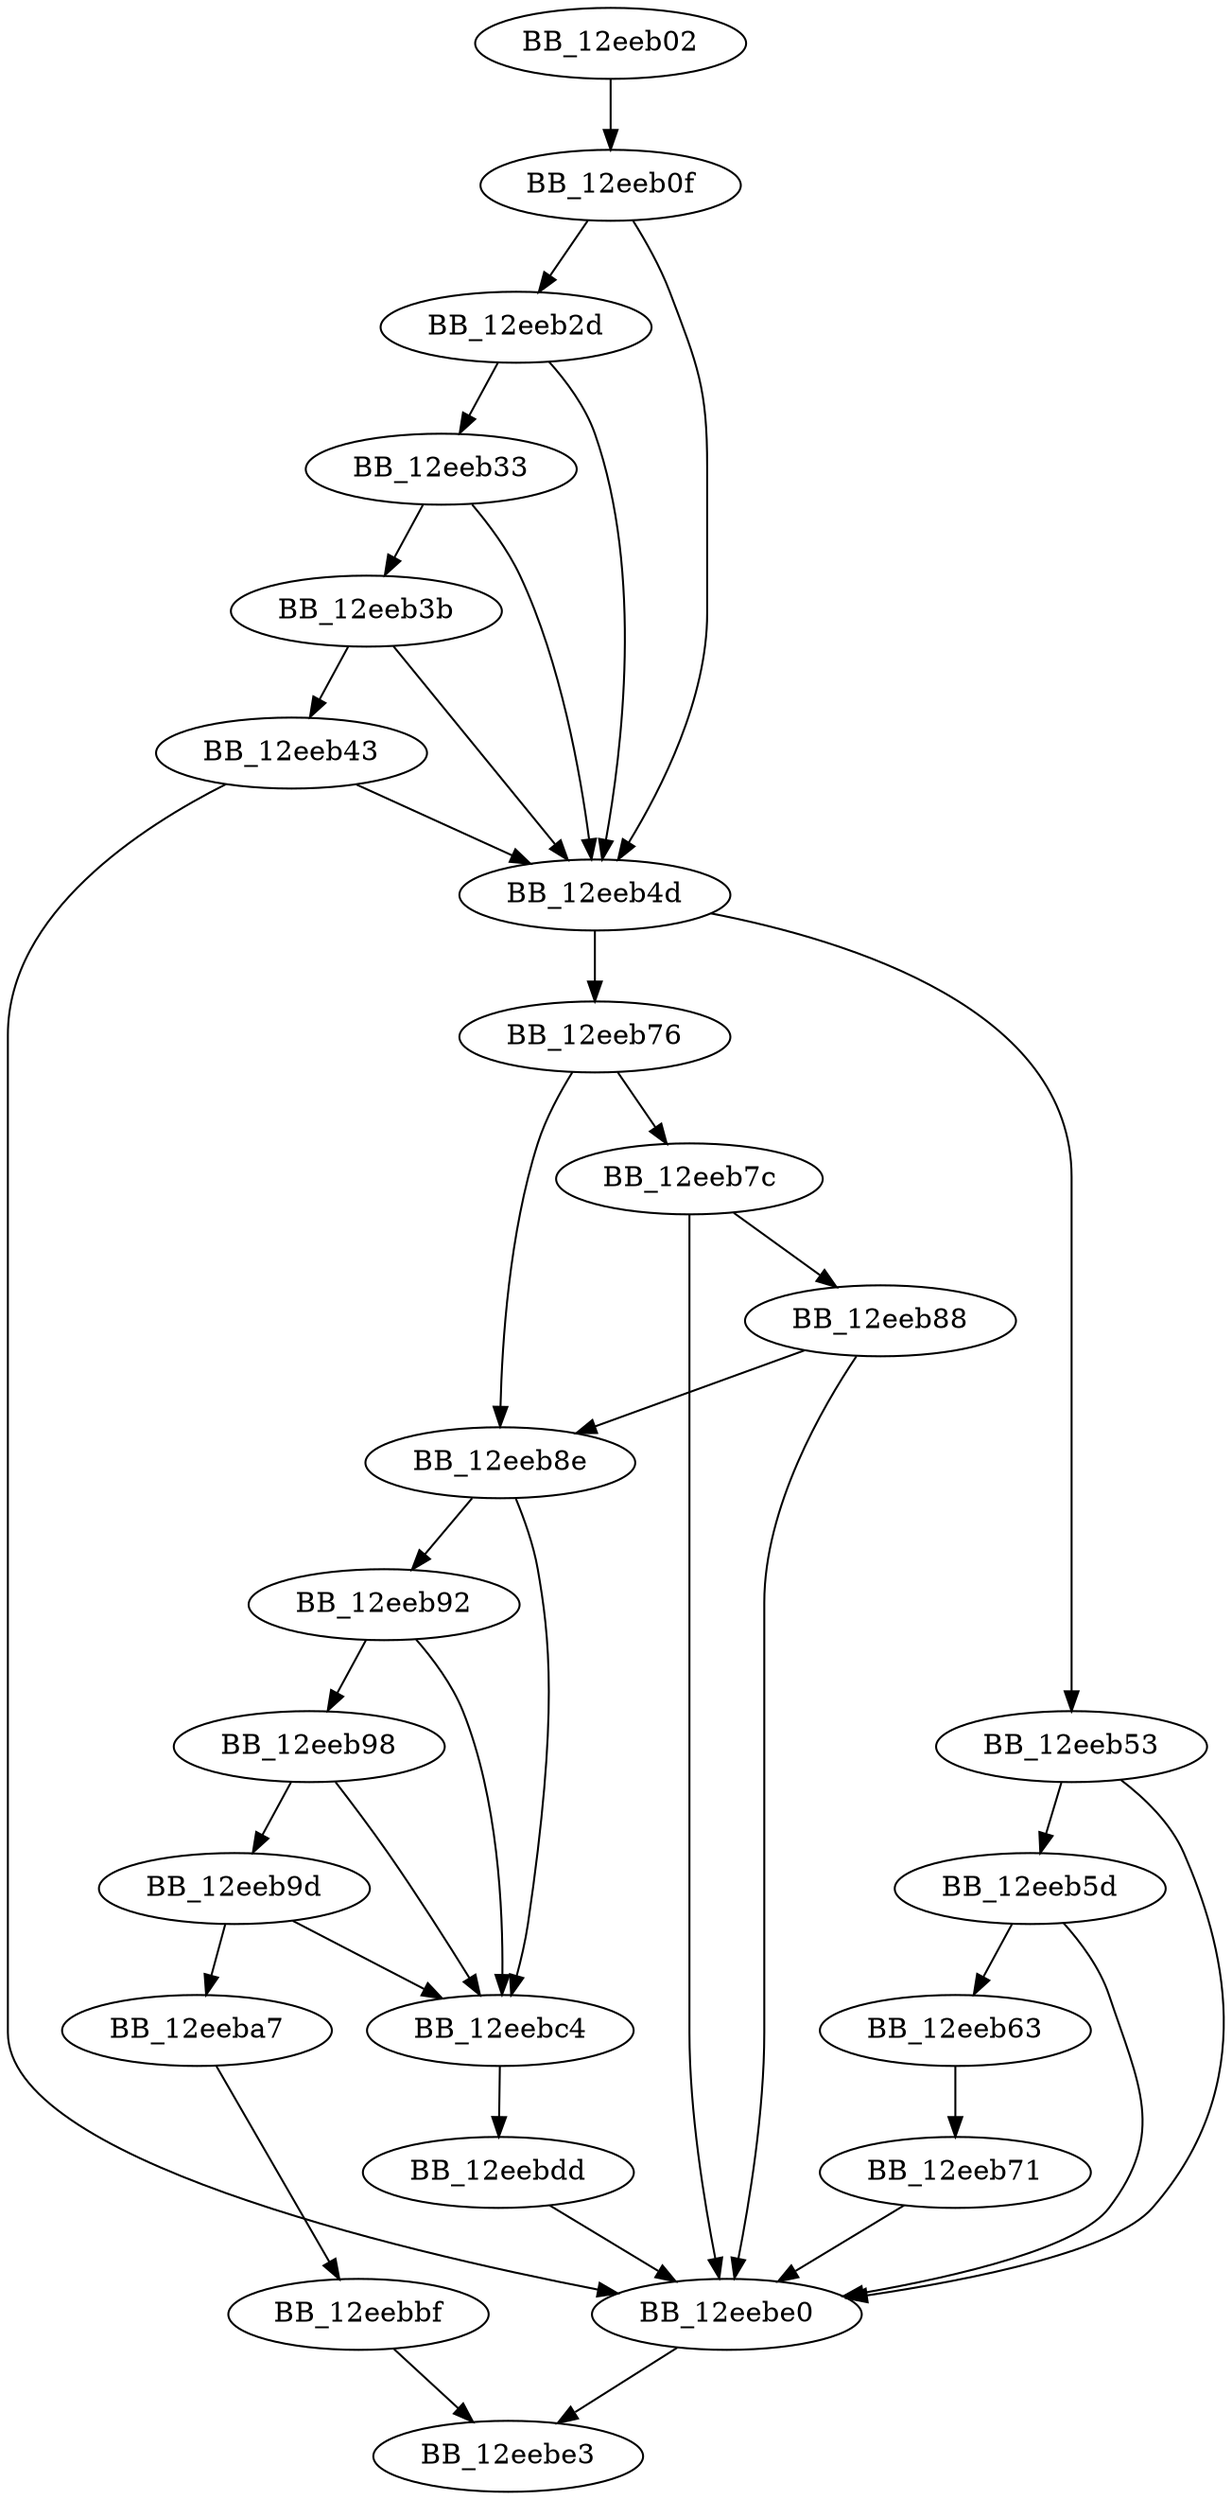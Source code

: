 DiGraph ___InternalCxxFrameHandler{
BB_12eeb02->BB_12eeb0f
BB_12eeb0f->BB_12eeb2d
BB_12eeb0f->BB_12eeb4d
BB_12eeb2d->BB_12eeb33
BB_12eeb2d->BB_12eeb4d
BB_12eeb33->BB_12eeb3b
BB_12eeb33->BB_12eeb4d
BB_12eeb3b->BB_12eeb43
BB_12eeb3b->BB_12eeb4d
BB_12eeb43->BB_12eeb4d
BB_12eeb43->BB_12eebe0
BB_12eeb4d->BB_12eeb53
BB_12eeb4d->BB_12eeb76
BB_12eeb53->BB_12eeb5d
BB_12eeb53->BB_12eebe0
BB_12eeb5d->BB_12eeb63
BB_12eeb5d->BB_12eebe0
BB_12eeb63->BB_12eeb71
BB_12eeb71->BB_12eebe0
BB_12eeb76->BB_12eeb7c
BB_12eeb76->BB_12eeb8e
BB_12eeb7c->BB_12eeb88
BB_12eeb7c->BB_12eebe0
BB_12eeb88->BB_12eeb8e
BB_12eeb88->BB_12eebe0
BB_12eeb8e->BB_12eeb92
BB_12eeb8e->BB_12eebc4
BB_12eeb92->BB_12eeb98
BB_12eeb92->BB_12eebc4
BB_12eeb98->BB_12eeb9d
BB_12eeb98->BB_12eebc4
BB_12eeb9d->BB_12eeba7
BB_12eeb9d->BB_12eebc4
BB_12eeba7->BB_12eebbf
BB_12eebbf->BB_12eebe3
BB_12eebc4->BB_12eebdd
BB_12eebdd->BB_12eebe0
BB_12eebe0->BB_12eebe3
}
